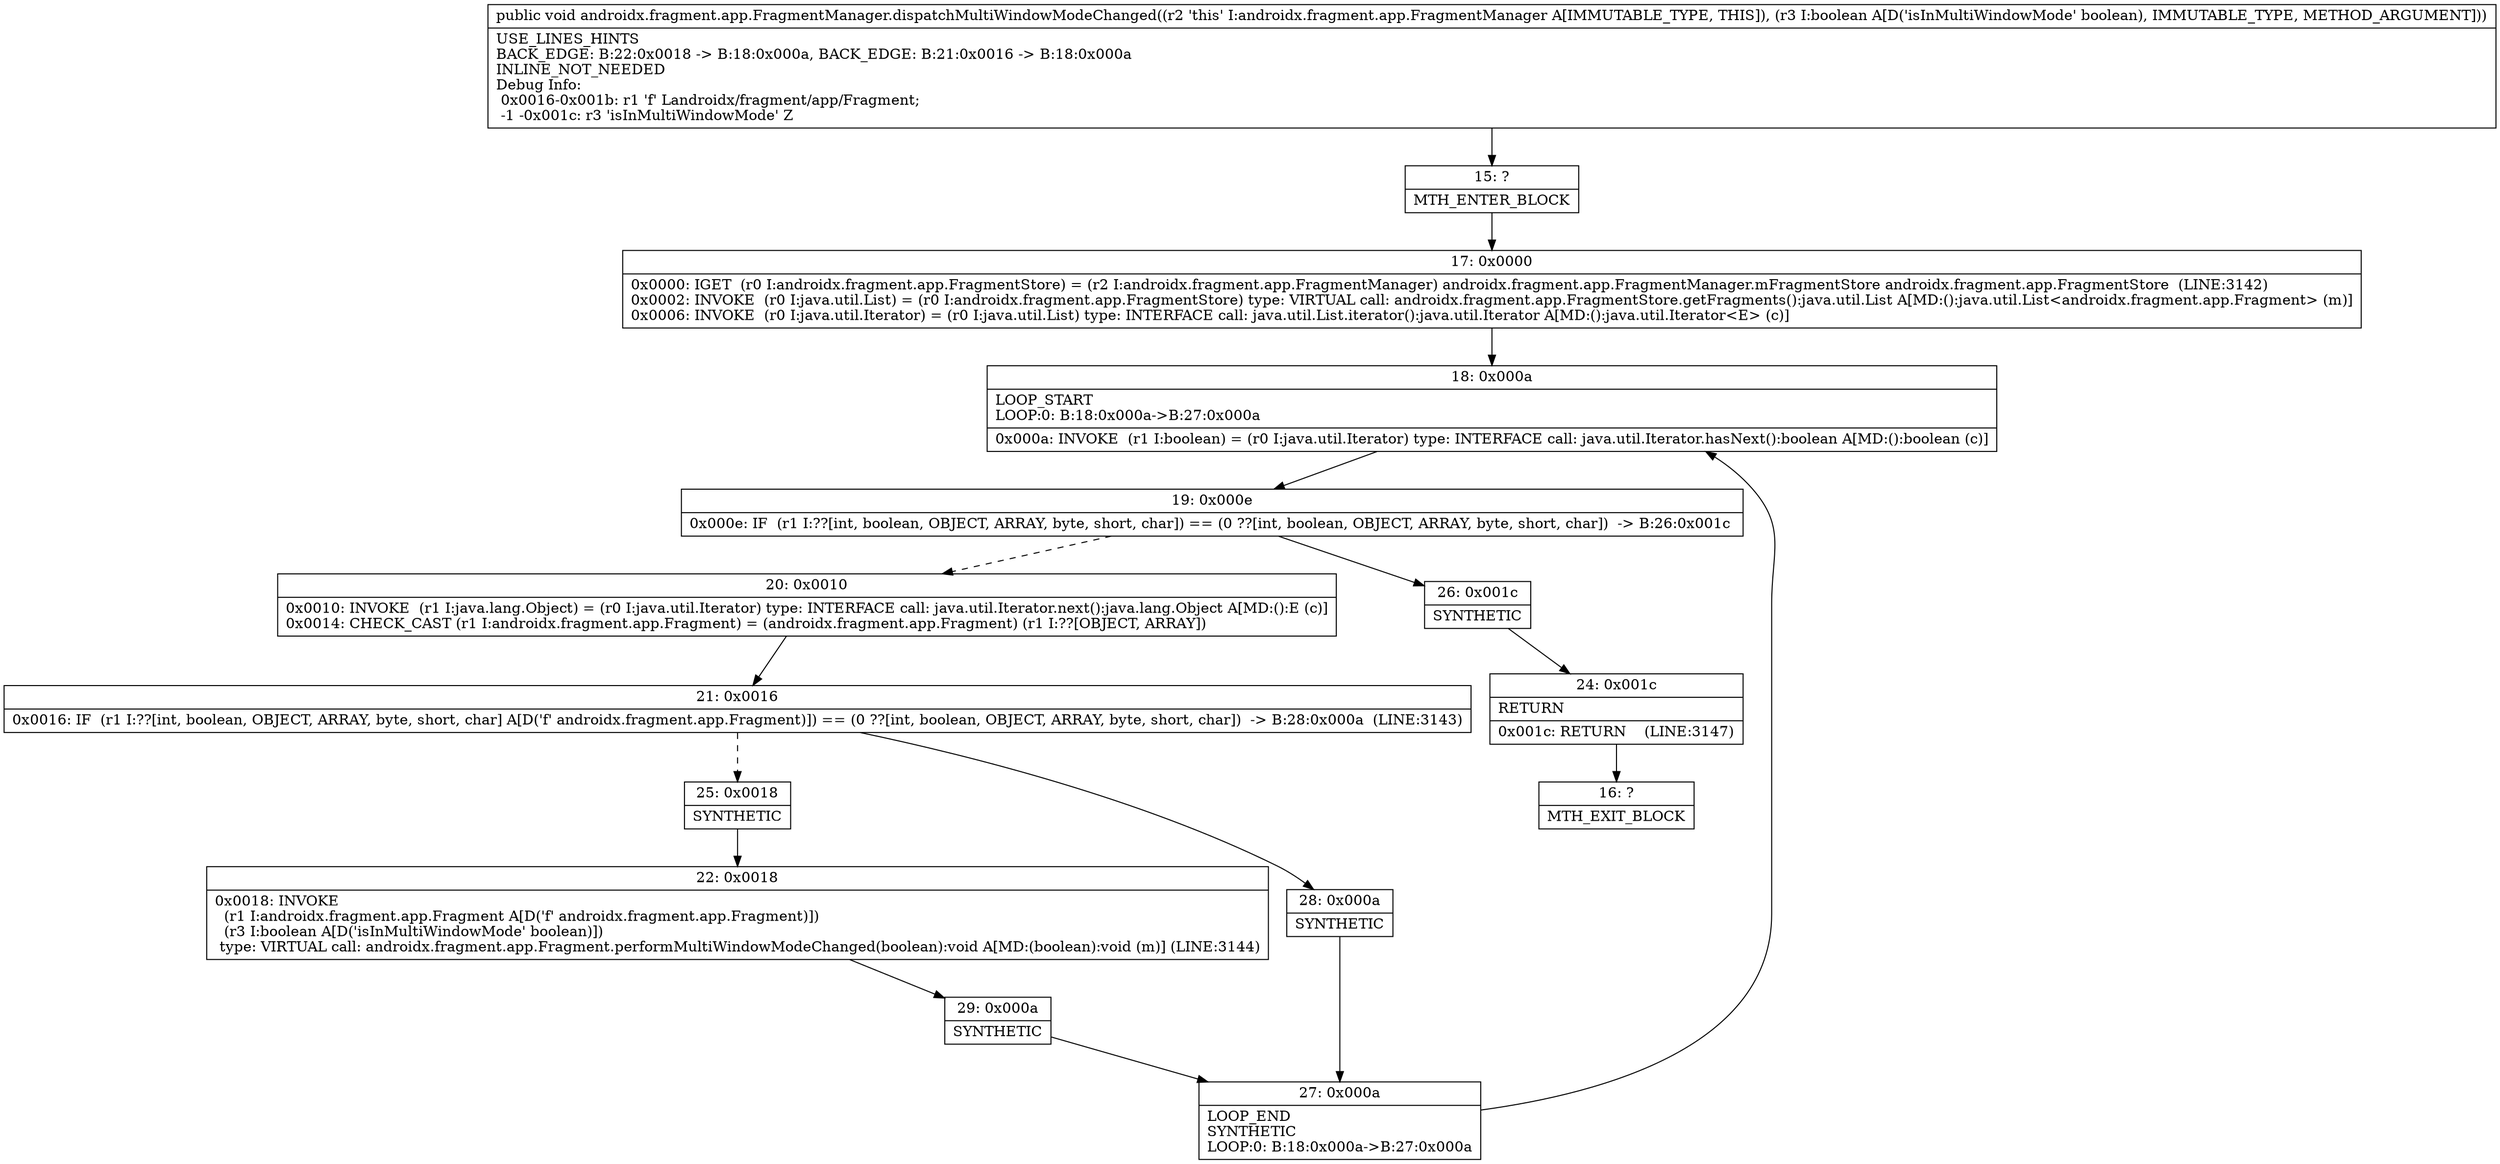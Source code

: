 digraph "CFG forandroidx.fragment.app.FragmentManager.dispatchMultiWindowModeChanged(Z)V" {
Node_15 [shape=record,label="{15\:\ ?|MTH_ENTER_BLOCK\l}"];
Node_17 [shape=record,label="{17\:\ 0x0000|0x0000: IGET  (r0 I:androidx.fragment.app.FragmentStore) = (r2 I:androidx.fragment.app.FragmentManager) androidx.fragment.app.FragmentManager.mFragmentStore androidx.fragment.app.FragmentStore  (LINE:3142)\l0x0002: INVOKE  (r0 I:java.util.List) = (r0 I:androidx.fragment.app.FragmentStore) type: VIRTUAL call: androidx.fragment.app.FragmentStore.getFragments():java.util.List A[MD:():java.util.List\<androidx.fragment.app.Fragment\> (m)]\l0x0006: INVOKE  (r0 I:java.util.Iterator) = (r0 I:java.util.List) type: INTERFACE call: java.util.List.iterator():java.util.Iterator A[MD:():java.util.Iterator\<E\> (c)]\l}"];
Node_18 [shape=record,label="{18\:\ 0x000a|LOOP_START\lLOOP:0: B:18:0x000a\-\>B:27:0x000a\l|0x000a: INVOKE  (r1 I:boolean) = (r0 I:java.util.Iterator) type: INTERFACE call: java.util.Iterator.hasNext():boolean A[MD:():boolean (c)]\l}"];
Node_19 [shape=record,label="{19\:\ 0x000e|0x000e: IF  (r1 I:??[int, boolean, OBJECT, ARRAY, byte, short, char]) == (0 ??[int, boolean, OBJECT, ARRAY, byte, short, char])  \-\> B:26:0x001c \l}"];
Node_20 [shape=record,label="{20\:\ 0x0010|0x0010: INVOKE  (r1 I:java.lang.Object) = (r0 I:java.util.Iterator) type: INTERFACE call: java.util.Iterator.next():java.lang.Object A[MD:():E (c)]\l0x0014: CHECK_CAST (r1 I:androidx.fragment.app.Fragment) = (androidx.fragment.app.Fragment) (r1 I:??[OBJECT, ARRAY]) \l}"];
Node_21 [shape=record,label="{21\:\ 0x0016|0x0016: IF  (r1 I:??[int, boolean, OBJECT, ARRAY, byte, short, char] A[D('f' androidx.fragment.app.Fragment)]) == (0 ??[int, boolean, OBJECT, ARRAY, byte, short, char])  \-\> B:28:0x000a  (LINE:3143)\l}"];
Node_25 [shape=record,label="{25\:\ 0x0018|SYNTHETIC\l}"];
Node_22 [shape=record,label="{22\:\ 0x0018|0x0018: INVOKE  \l  (r1 I:androidx.fragment.app.Fragment A[D('f' androidx.fragment.app.Fragment)])\l  (r3 I:boolean A[D('isInMultiWindowMode' boolean)])\l type: VIRTUAL call: androidx.fragment.app.Fragment.performMultiWindowModeChanged(boolean):void A[MD:(boolean):void (m)] (LINE:3144)\l}"];
Node_29 [shape=record,label="{29\:\ 0x000a|SYNTHETIC\l}"];
Node_27 [shape=record,label="{27\:\ 0x000a|LOOP_END\lSYNTHETIC\lLOOP:0: B:18:0x000a\-\>B:27:0x000a\l}"];
Node_28 [shape=record,label="{28\:\ 0x000a|SYNTHETIC\l}"];
Node_26 [shape=record,label="{26\:\ 0x001c|SYNTHETIC\l}"];
Node_24 [shape=record,label="{24\:\ 0x001c|RETURN\l|0x001c: RETURN    (LINE:3147)\l}"];
Node_16 [shape=record,label="{16\:\ ?|MTH_EXIT_BLOCK\l}"];
MethodNode[shape=record,label="{public void androidx.fragment.app.FragmentManager.dispatchMultiWindowModeChanged((r2 'this' I:androidx.fragment.app.FragmentManager A[IMMUTABLE_TYPE, THIS]), (r3 I:boolean A[D('isInMultiWindowMode' boolean), IMMUTABLE_TYPE, METHOD_ARGUMENT]))  | USE_LINES_HINTS\lBACK_EDGE: B:22:0x0018 \-\> B:18:0x000a, BACK_EDGE: B:21:0x0016 \-\> B:18:0x000a\lINLINE_NOT_NEEDED\lDebug Info:\l  0x0016\-0x001b: r1 'f' Landroidx\/fragment\/app\/Fragment;\l  \-1 \-0x001c: r3 'isInMultiWindowMode' Z\l}"];
MethodNode -> Node_15;Node_15 -> Node_17;
Node_17 -> Node_18;
Node_18 -> Node_19;
Node_19 -> Node_20[style=dashed];
Node_19 -> Node_26;
Node_20 -> Node_21;
Node_21 -> Node_25[style=dashed];
Node_21 -> Node_28;
Node_25 -> Node_22;
Node_22 -> Node_29;
Node_29 -> Node_27;
Node_27 -> Node_18;
Node_28 -> Node_27;
Node_26 -> Node_24;
Node_24 -> Node_16;
}

